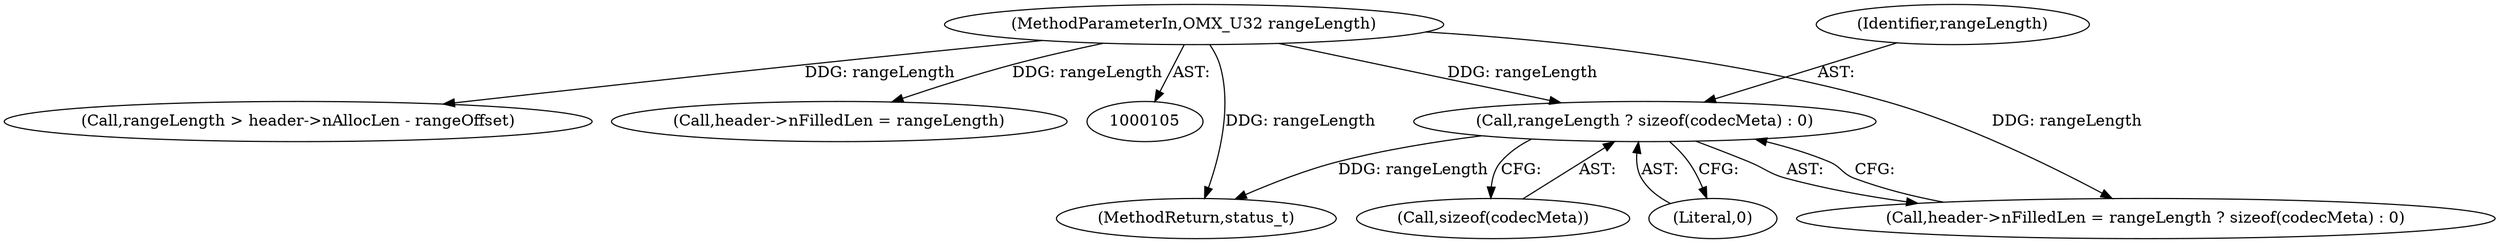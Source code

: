 digraph "0_Android_0f177948ae2640bfe4d70f8e4248e106406b3b0a_8@API" {
"1000236" [label="(Call,rangeLength ? sizeof(codecMeta) : 0)"];
"1000108" [label="(MethodParameterIn,OMX_U32 rangeLength)"];
"1000300" [label="(MethodReturn,status_t)"];
"1000232" [label="(Call,header->nFilledLen = rangeLength ? sizeof(codecMeta) : 0)"];
"1000236" [label="(Call,rangeLength ? sizeof(codecMeta) : 0)"];
"1000108" [label="(MethodParameterIn,OMX_U32 rangeLength)"];
"1000238" [label="(Call,sizeof(codecMeta))"];
"1000237" [label="(Identifier,rangeLength)"];
"1000255" [label="(Call,rangeLength > header->nAllocLen - rangeOffset)"];
"1000279" [label="(Call,header->nFilledLen = rangeLength)"];
"1000240" [label="(Literal,0)"];
"1000236" -> "1000232"  [label="AST: "];
"1000236" -> "1000238"  [label="CFG: "];
"1000236" -> "1000240"  [label="CFG: "];
"1000237" -> "1000236"  [label="AST: "];
"1000238" -> "1000236"  [label="AST: "];
"1000240" -> "1000236"  [label="AST: "];
"1000232" -> "1000236"  [label="CFG: "];
"1000236" -> "1000300"  [label="DDG: rangeLength"];
"1000108" -> "1000236"  [label="DDG: rangeLength"];
"1000108" -> "1000105"  [label="AST: "];
"1000108" -> "1000300"  [label="DDG: rangeLength"];
"1000108" -> "1000232"  [label="DDG: rangeLength"];
"1000108" -> "1000255"  [label="DDG: rangeLength"];
"1000108" -> "1000279"  [label="DDG: rangeLength"];
}
